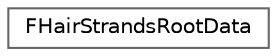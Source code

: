 digraph "Graphical Class Hierarchy"
{
 // INTERACTIVE_SVG=YES
 // LATEX_PDF_SIZE
  bgcolor="transparent";
  edge [fontname=Helvetica,fontsize=10,labelfontname=Helvetica,labelfontsize=10];
  node [fontname=Helvetica,fontsize=10,shape=box,height=0.2,width=0.4];
  rankdir="LR";
  Node0 [id="Node000000",label="FHairStrandsRootData",height=0.2,width=0.4,color="grey40", fillcolor="white", style="filled",URL="$de/d3c/structFHairStrandsRootData.html",tooltip=" "];
}
